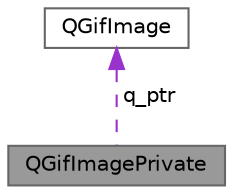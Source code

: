 digraph "QGifImagePrivate"
{
 // LATEX_PDF_SIZE
  bgcolor="transparent";
  edge [fontname=Helvetica,fontsize=10,labelfontname=Helvetica,labelfontsize=10];
  node [fontname=Helvetica,fontsize=10,shape=box,height=0.2,width=0.4];
  Node1 [label="QGifImagePrivate",height=0.2,width=0.4,color="gray40", fillcolor="grey60", style="filled", fontcolor="black",tooltip=" "];
  Node2 -> Node1 [dir="back",color="darkorchid3",style="dashed",label=" q_ptr" ];
  Node2 [label="QGifImage",height=0.2,width=0.4,color="gray40", fillcolor="white", style="filled",URL="$classQGifImage.html",tooltip="Class used to read/wirte .gif files."];
}
